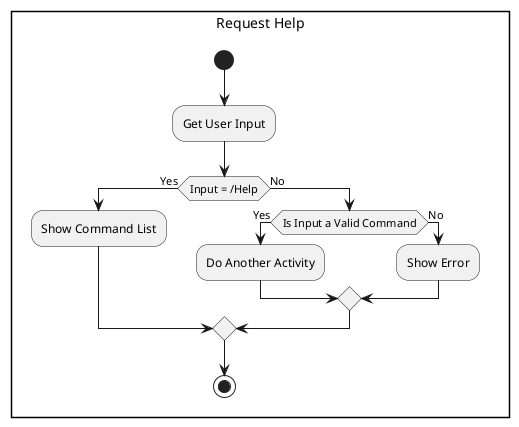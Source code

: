 @startuml
rectangle Request Help{
start
:Get User Input;
if (Input = /Help) then (Yes)
  :Show Command List;
else (No)
  if (Is Input a Valid Command) then (Yes)
   :Do Another Activity;
  else (No)
  :Show Error;
  endif
endif
stop
@enduml
